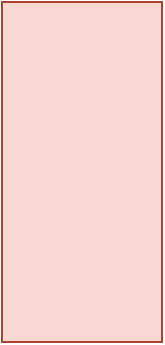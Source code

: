 <mxfile>
    <diagram id="2NOj0kJJgC-D-4snYjSh" name="第 1 页">
        <mxGraphModel dx="1377" dy="2237" grid="1" gridSize="10" guides="1" tooltips="1" connect="1" arrows="1" fold="1" page="1" pageScale="1" pageWidth="827" pageHeight="1169" math="0" shadow="0">
            <root>
                <mxCell id="0"/>
                <mxCell id="1" parent="0"/>
                <mxCell id="2" value="" style="rounded=0;whiteSpace=wrap;html=1;fillColor=#fad9d5;strokeColor=#ae4132;" vertex="1" parent="1">
                    <mxGeometry x="100" y="250" width="80" height="170" as="geometry"/>
                </mxCell>
            </root>
        </mxGraphModel>
    </diagram>
</mxfile>